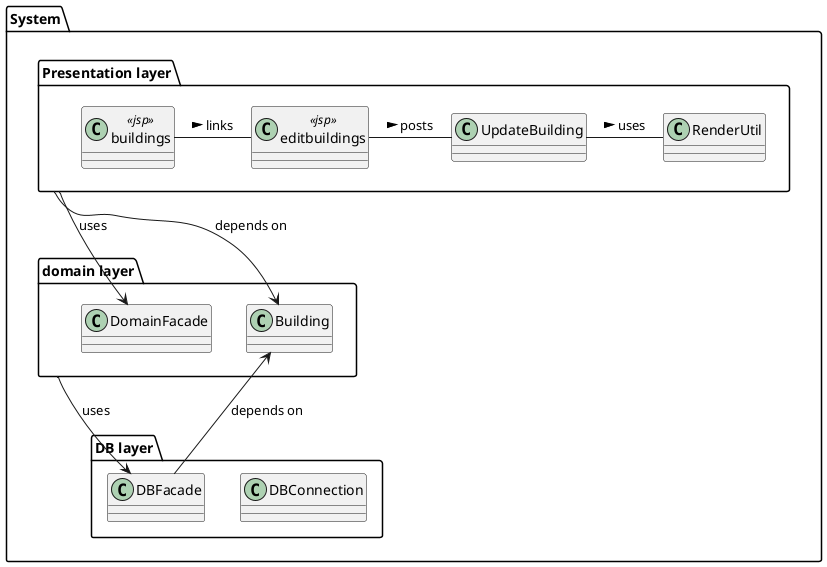 @startuml
namespace System {
package "Presentation layer"  as presentation {
  class buildings <<jsp>>
  class editbuildings<<jsp>>

  class RenderUtil 
  class UpdateBuilding
  buildings - editbuildings: links >
  editbuildings - UpdateBuilding: posts >
  UpdateBuilding - RenderUtil: uses >
}

package "domain layer"  as domain {
}

package "DB layer" as DB {
  class DBConnection
}

presentation --> domain.DomainFacade  : uses

presentation --> domain.Building : depends on
domain --> DB.DBFacade :uses
DB.DBFacade --> domain.Building : depends on

}
@enduml
